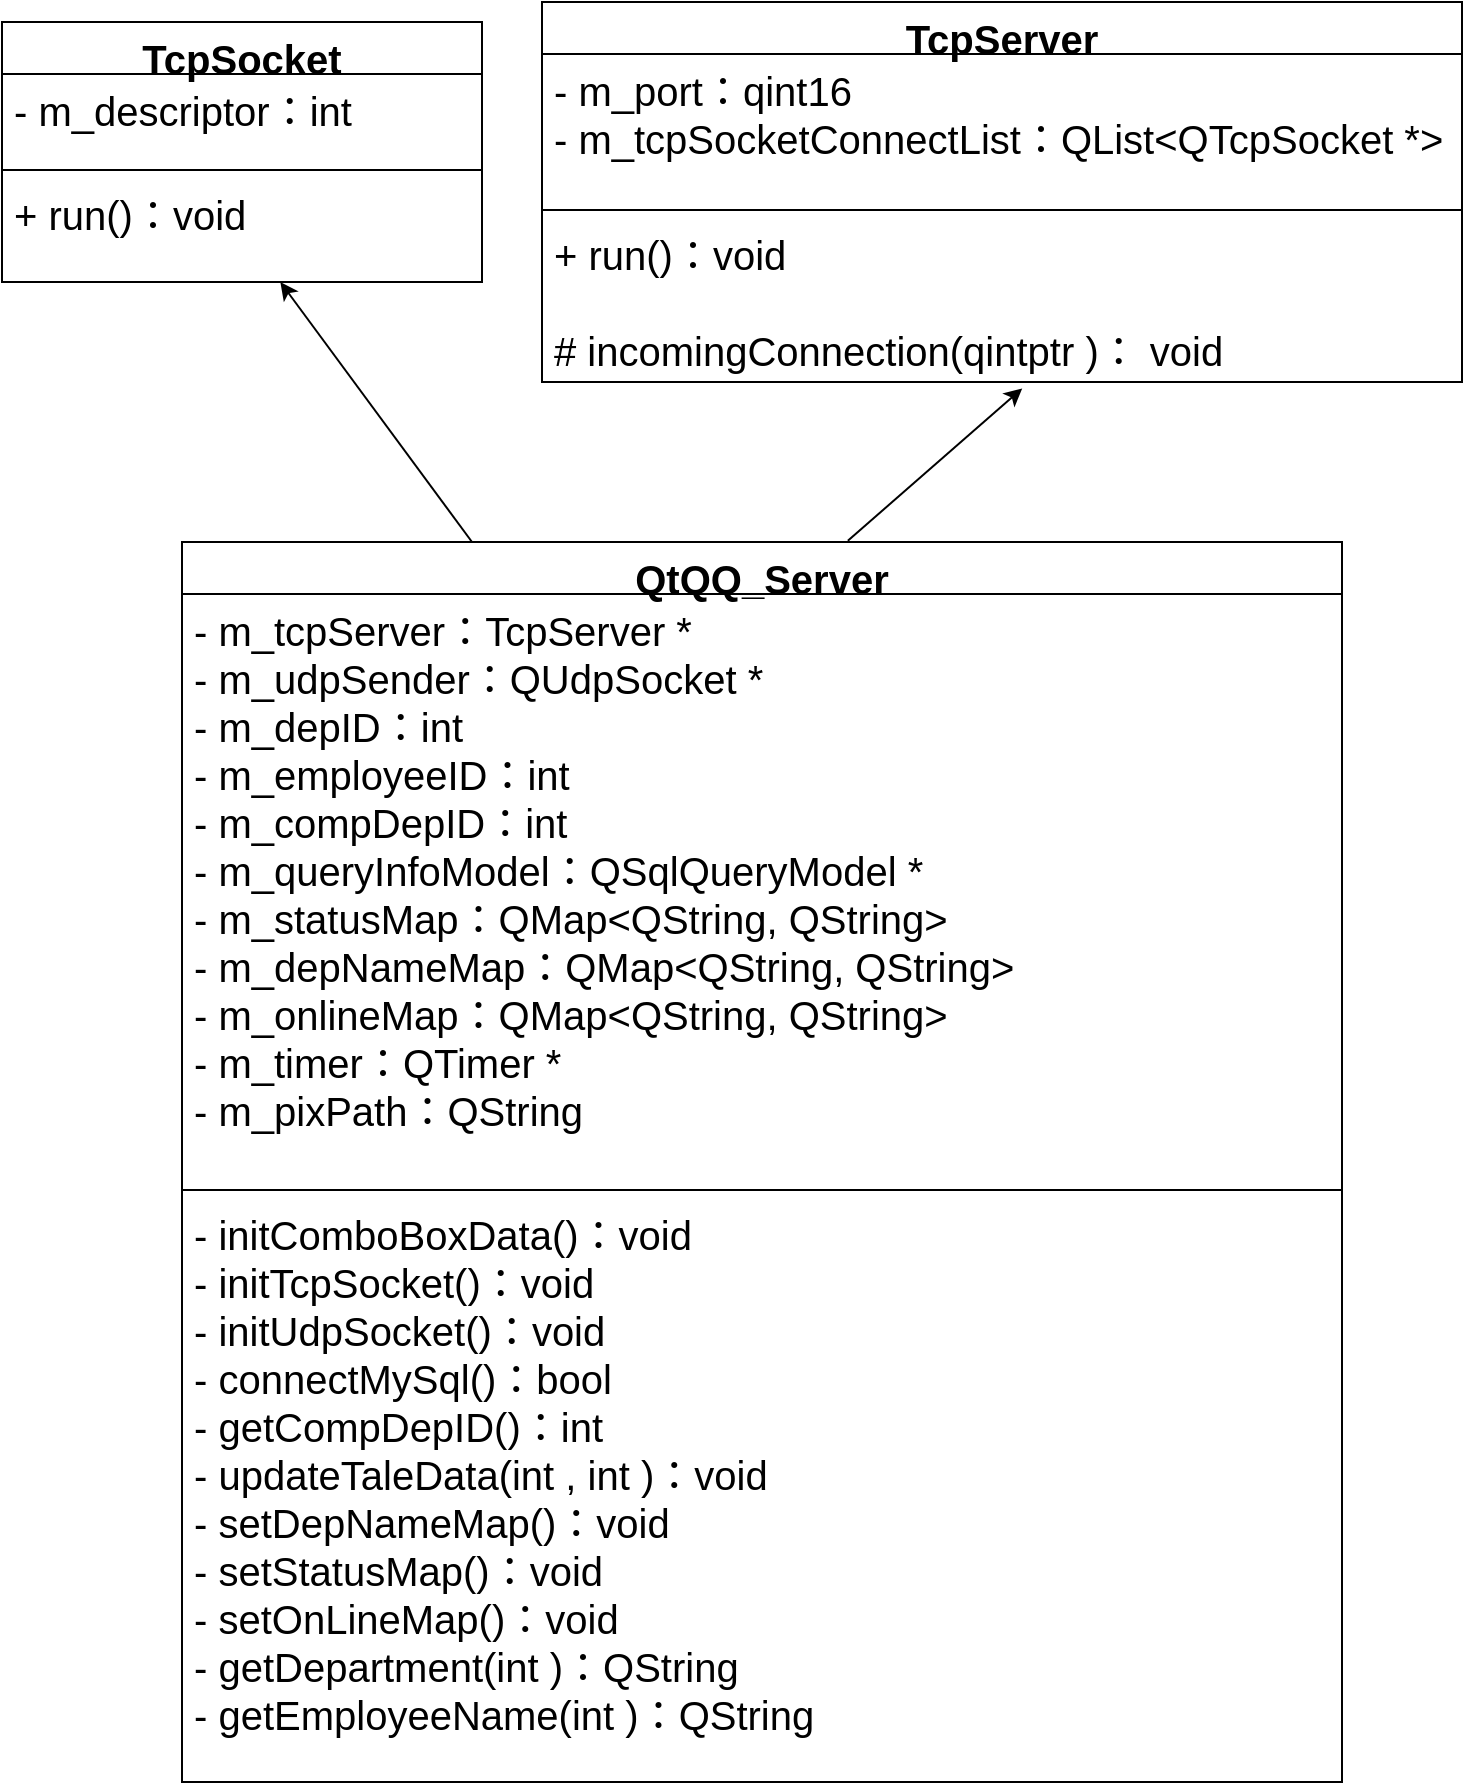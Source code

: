 <mxfile version="24.0.7" type="github">
  <diagram id="C5RBs43oDa-KdzZeNtuy" name="Page-1">
    <mxGraphModel dx="2373" dy="1293" grid="1" gridSize="10" guides="1" tooltips="1" connect="1" arrows="1" fold="1" page="1" pageScale="1" pageWidth="900" pageHeight="1000" math="0" shadow="0">
      <root>
        <mxCell id="WIyWlLk6GJQsqaUBKTNV-0" />
        <mxCell id="WIyWlLk6GJQsqaUBKTNV-1" parent="WIyWlLk6GJQsqaUBKTNV-0" />
        <mxCell id="5aqiA1IUvi8DO8PF1E8R-0" value="&lt;font style=&quot;font-size: 20px;&quot;&gt;TcpSocket&lt;/font&gt;" style="swimlane;fontStyle=1;align=center;verticalAlign=top;childLayout=stackLayout;horizontal=1;startSize=26;horizontalStack=0;resizeParent=1;resizeParentMax=0;resizeLast=0;collapsible=1;marginBottom=0;whiteSpace=wrap;html=1;" parent="WIyWlLk6GJQsqaUBKTNV-1" vertex="1">
          <mxGeometry x="90" y="50" width="240" height="130" as="geometry" />
        </mxCell>
        <mxCell id="5aqiA1IUvi8DO8PF1E8R-1" value="&lt;font style=&quot;font-size: 20px;&quot;&gt;&lt;font style=&quot;font-size: 20px;&quot;&gt;- m_descriptor：&lt;/font&gt;int&amp;nbsp;&lt;/font&gt;" style="text;strokeColor=none;fillColor=none;align=left;verticalAlign=top;spacingLeft=4;spacingRight=4;overflow=hidden;rotatable=0;points=[[0,0.5],[1,0.5]];portConstraint=eastwest;whiteSpace=wrap;html=1;" parent="5aqiA1IUvi8DO8PF1E8R-0" vertex="1">
          <mxGeometry y="26" width="240" height="44" as="geometry" />
        </mxCell>
        <mxCell id="5aqiA1IUvi8DO8PF1E8R-2" value="" style="line;strokeWidth=1;fillColor=none;align=left;verticalAlign=middle;spacingTop=-1;spacingLeft=3;spacingRight=3;rotatable=0;labelPosition=right;points=[];portConstraint=eastwest;strokeColor=inherit;" parent="5aqiA1IUvi8DO8PF1E8R-0" vertex="1">
          <mxGeometry y="70" width="240" height="8" as="geometry" />
        </mxCell>
        <mxCell id="5aqiA1IUvi8DO8PF1E8R-3" value="&lt;font style=&quot;font-size: 20px;&quot;&gt;+ run()：&lt;/font&gt;&lt;span style=&quot;font-size: 20px;&quot;&gt;void&amp;nbsp;&lt;/span&gt;" style="text;strokeColor=none;fillColor=none;align=left;verticalAlign=top;spacingLeft=4;spacingRight=4;overflow=hidden;rotatable=0;points=[[0,0.5],[1,0.5]];portConstraint=eastwest;whiteSpace=wrap;html=1;" parent="5aqiA1IUvi8DO8PF1E8R-0" vertex="1">
          <mxGeometry y="78" width="240" height="52" as="geometry" />
        </mxCell>
        <mxCell id="5aqiA1IUvi8DO8PF1E8R-8" value="&lt;font style=&quot;font-size: 20px;&quot;&gt;TcpServer&lt;/font&gt;" style="swimlane;fontStyle=1;align=center;verticalAlign=top;childLayout=stackLayout;horizontal=1;startSize=26;horizontalStack=0;resizeParent=1;resizeParentMax=0;resizeLast=0;collapsible=1;marginBottom=0;whiteSpace=wrap;html=1;" parent="WIyWlLk6GJQsqaUBKTNV-1" vertex="1">
          <mxGeometry x="360" y="40" width="460" height="190" as="geometry" />
        </mxCell>
        <mxCell id="5aqiA1IUvi8DO8PF1E8R-9" value="&lt;div&gt;&lt;span style=&quot;font-size: 20px;&quot;&gt;- m_port：&lt;/span&gt;&lt;span style=&quot;font-size: 20px; background-color: initial;&quot;&gt;qint16&lt;/span&gt;&lt;span style=&quot;font-size: 20px; background-color: initial;&quot;&gt;&amp;nbsp;&lt;/span&gt;&lt;/div&gt;&lt;div&gt;&lt;span style=&quot;font-size: 20px; white-space: normal;&quot;&gt;- m_tcpSocketConnectList：&lt;/span&gt;&lt;span style=&quot;font-size: 20px; background-color: initial;&quot;&gt;QList&amp;lt;QTcpSocket *&amp;gt;&lt;/span&gt;&lt;/div&gt;" style="text;strokeColor=none;fillColor=none;align=left;verticalAlign=top;spacingLeft=4;spacingRight=4;overflow=hidden;rotatable=0;points=[[0,0.5],[1,0.5]];portConstraint=eastwest;whiteSpace=wrap;html=1;" parent="5aqiA1IUvi8DO8PF1E8R-8" vertex="1">
          <mxGeometry y="26" width="460" height="74" as="geometry" />
        </mxCell>
        <mxCell id="5aqiA1IUvi8DO8PF1E8R-10" value="" style="line;strokeWidth=1;fillColor=none;align=left;verticalAlign=middle;spacingTop=-1;spacingLeft=3;spacingRight=3;rotatable=0;labelPosition=right;points=[];portConstraint=eastwest;strokeColor=inherit;" parent="5aqiA1IUvi8DO8PF1E8R-8" vertex="1">
          <mxGeometry y="100" width="460" height="8" as="geometry" />
        </mxCell>
        <mxCell id="5aqiA1IUvi8DO8PF1E8R-11" value="&lt;font style=&quot;font-size: 20px;&quot;&gt;+ run()：&lt;/font&gt;&lt;span style=&quot;font-size: 20px;&quot;&gt;void&lt;/span&gt;&lt;div&gt;&lt;span style=&quot;font-size: 20px;&quot;&gt;&lt;br&gt;&lt;/span&gt;&lt;/div&gt;&lt;div&gt;&lt;span style=&quot;background-color: initial; font-size: 20px;&quot;&gt;# incomingConnection(qintptr )：&amp;nbsp;&lt;/span&gt;&lt;span style=&quot;font-size: 20px;&quot;&gt;void&amp;nbsp;&lt;/span&gt;&lt;span style=&quot;font-size: 20px;&quot;&gt;&amp;nbsp;&lt;/span&gt;&lt;/div&gt;" style="text;strokeColor=none;fillColor=none;align=left;verticalAlign=top;spacingLeft=4;spacingRight=4;overflow=hidden;rotatable=0;points=[[0,0.5],[1,0.5]];portConstraint=eastwest;whiteSpace=wrap;html=1;" parent="5aqiA1IUvi8DO8PF1E8R-8" vertex="1">
          <mxGeometry y="108" width="460" height="82" as="geometry" />
        </mxCell>
        <mxCell id="5aqiA1IUvi8DO8PF1E8R-20" style="edgeStyle=none;rounded=0;orthogonalLoop=1;jettySize=auto;html=1;exitX=0.25;exitY=0;exitDx=0;exitDy=0;" parent="WIyWlLk6GJQsqaUBKTNV-1" source="5aqiA1IUvi8DO8PF1E8R-12" target="5aqiA1IUvi8DO8PF1E8R-3" edge="1">
          <mxGeometry relative="1" as="geometry" />
        </mxCell>
        <mxCell id="5aqiA1IUvi8DO8PF1E8R-12" value="&lt;font style=&quot;font-size: 20px;&quot;&gt;QtQQ_Server&lt;/font&gt;" style="swimlane;fontStyle=1;align=center;verticalAlign=top;childLayout=stackLayout;horizontal=1;startSize=26;horizontalStack=0;resizeParent=1;resizeParentMax=0;resizeLast=0;collapsible=1;marginBottom=0;whiteSpace=wrap;html=1;" parent="WIyWlLk6GJQsqaUBKTNV-1" vertex="1">
          <mxGeometry x="180" y="310" width="580" height="620" as="geometry" />
        </mxCell>
        <mxCell id="5aqiA1IUvi8DO8PF1E8R-13" value="&lt;div&gt;&lt;span style=&quot;font-size: 20px;&quot;&gt;- m_tcpServer：&lt;/span&gt;&lt;span style=&quot;font-size: 20px; background-color: initial;&quot;&gt;TcpServer *&lt;/span&gt;&lt;/div&gt;&lt;div&gt;&lt;span style=&quot;font-size: 20px; white-space: normal;&quot;&gt;- m_udpSender：&lt;/span&gt;&lt;span style=&quot;font-size: 20px; background-color: initial;&quot;&gt;QUdpSocket *&lt;/span&gt;&lt;/div&gt;&lt;div&gt;&lt;span style=&quot;font-size: 20px; background-color: initial;&quot;&gt;- m_depID：&lt;/span&gt;&lt;span style=&quot;font-size: 20px; background-color: initial;&quot;&gt;int&lt;/span&gt;&lt;span style=&quot;font-size: 20px; background-color: initial;&quot;&gt;&amp;nbsp;&lt;/span&gt;&lt;br&gt;&lt;/div&gt;&lt;div&gt;&lt;span style=&quot;font-size: 20px; white-space: normal;&quot;&gt;- m_employeeID：&lt;/span&gt;&lt;span style=&quot;font-size: 20px; background-color: initial;&quot;&gt;int&lt;/span&gt;&lt;span style=&quot;font-size: 20px; background-color: initial;&quot;&gt;&amp;nbsp;&lt;/span&gt;&lt;/div&gt;&lt;div&gt;&lt;span style=&quot;font-size: 20px; background-color: initial;&quot;&gt;- m_compDepID：&lt;/span&gt;&lt;span style=&quot;font-size: 20px; background-color: initial;&quot;&gt;int&lt;/span&gt;&lt;span style=&quot;font-size: 20px; background-color: initial;&quot;&gt;&amp;nbsp;&lt;/span&gt;&lt;br&gt;&lt;/div&gt;&lt;div&gt;&lt;span style=&quot;font-size: 20px; white-space: normal;&quot;&gt;- m_queryInfoModel：&lt;/span&gt;&lt;span style=&quot;font-size: 20px; background-color: initial;&quot;&gt;QSqlQueryModel *&lt;/span&gt;&lt;/div&gt;&lt;div&gt;&lt;span style=&quot;font-size: 20px; background-color: initial;&quot;&gt;- m_statusMap：&lt;/span&gt;&lt;span style=&quot;font-size: 20px; background-color: initial;&quot;&gt;QMap&amp;lt;QString, QString&amp;gt;&lt;/span&gt;&lt;span style=&quot;font-size: 20px; background-color: initial;&quot;&gt;&amp;nbsp;&lt;/span&gt;&lt;br&gt;&lt;/div&gt;&lt;div&gt;&lt;span style=&quot;font-size: 20px; white-space: normal;&quot;&gt;- m_depNameMap：&lt;/span&gt;&lt;span style=&quot;font-size: 20px; background-color: initial;&quot;&gt;QMap&amp;lt;QString, QString&amp;gt;&lt;/span&gt;&lt;span style=&quot;font-size: 20px; background-color: initial;&quot;&gt;&amp;nbsp;&lt;/span&gt;&lt;/div&gt;&lt;div&gt;&lt;span style=&quot;font-size: 20px; white-space: normal;&quot;&gt;- m_onlineMap：&lt;/span&gt;&lt;span style=&quot;font-size: 20px; background-color: initial;&quot;&gt;QMap&amp;lt;QString, QString&amp;gt;&lt;/span&gt;&lt;span style=&quot;font-size: 20px; background-color: initial;&quot;&gt;&amp;nbsp;&lt;/span&gt;&lt;/div&gt;&lt;div&gt;&lt;span style=&quot;font-size: 20px; background-color: initial;&quot;&gt;- m_timer：&lt;/span&gt;&lt;span style=&quot;font-size: 20px; background-color: initial;&quot;&gt;QTimer *&lt;/span&gt;&lt;br&gt;&lt;/div&gt;&lt;div&gt;&lt;span style=&quot;font-size: 20px; background-color: initial;&quot;&gt;- m_pixPath：&lt;/span&gt;&lt;span style=&quot;font-size: 20px; background-color: initial;&quot;&gt;QString&lt;/span&gt;&lt;br&gt;&lt;/div&gt;" style="text;strokeColor=none;fillColor=none;align=left;verticalAlign=top;spacingLeft=4;spacingRight=4;overflow=hidden;rotatable=0;points=[[0,0.5],[1,0.5]];portConstraint=eastwest;whiteSpace=wrap;html=1;" parent="5aqiA1IUvi8DO8PF1E8R-12" vertex="1">
          <mxGeometry y="26" width="580" height="294" as="geometry" />
        </mxCell>
        <mxCell id="5aqiA1IUvi8DO8PF1E8R-14" value="" style="line;strokeWidth=1;fillColor=none;align=left;verticalAlign=middle;spacingTop=-1;spacingLeft=3;spacingRight=3;rotatable=0;labelPosition=right;points=[];portConstraint=eastwest;strokeColor=inherit;" parent="5aqiA1IUvi8DO8PF1E8R-12" vertex="1">
          <mxGeometry y="320" width="580" height="8" as="geometry" />
        </mxCell>
        <mxCell id="5aqiA1IUvi8DO8PF1E8R-15" value="&lt;div&gt;&lt;span style=&quot;font-size: 20px;&quot;&gt;- initComboBoxData()：&lt;/span&gt;&lt;span style=&quot;font-size: 20px; background-color: initial;&quot;&gt;void&lt;/span&gt;&lt;span style=&quot;font-size: 20px; background-color: initial;&quot;&gt;&amp;nbsp;&lt;/span&gt;&lt;/div&gt;&lt;div&gt;&lt;span style=&quot;font-size: 20px;&quot;&gt;- initTcpSocket()：&lt;/span&gt;&lt;span style=&quot;font-size: 20px; background-color: initial;&quot;&gt;void&lt;/span&gt;&lt;span style=&quot;font-size: 20px; background-color: initial;&quot;&gt;&amp;nbsp;&lt;/span&gt;&lt;/div&gt;&lt;div&gt;&lt;span style=&quot;font-size: 20px;&quot;&gt;- initUdpSocket()：&lt;/span&gt;&lt;span style=&quot;font-size: 20px; background-color: initial;&quot;&gt;void&lt;/span&gt;&lt;span style=&quot;font-size: 20px; background-color: initial;&quot;&gt;&amp;nbsp;&lt;/span&gt;&lt;/div&gt;&lt;div&gt;&lt;span style=&quot;font-size: 20px;&quot;&gt;- connectMySql()：&lt;/span&gt;&lt;span style=&quot;font-size: 20px; background-color: initial;&quot;&gt;bool&lt;/span&gt;&lt;span style=&quot;font-size: 20px; background-color: initial;&quot;&gt;&amp;nbsp;&lt;/span&gt;&lt;/div&gt;&lt;div&gt;&lt;span style=&quot;font-size: 20px;&quot;&gt;- getCompDepID()：&lt;/span&gt;&lt;span style=&quot;font-size: 20px; background-color: initial;&quot;&gt;int&lt;/span&gt;&lt;span style=&quot;font-size: 20px; background-color: initial;&quot;&gt;&amp;nbsp;&lt;/span&gt;&lt;/div&gt;&lt;div&gt;&lt;span style=&quot;font-size: 20px;&quot;&gt;- updateTaleData(int , int )：&lt;/span&gt;&lt;span style=&quot;font-size: 20px; background-color: initial;&quot;&gt;void&lt;/span&gt;&lt;/div&gt;&lt;div&gt;&lt;span style=&quot;font-size: 20px;&quot;&gt;- setDepNameMap()：&lt;/span&gt;&lt;span style=&quot;font-size: 20px; background-color: initial;&quot;&gt;void&lt;/span&gt;&lt;span style=&quot;font-size: 20px; background-color: initial;&quot;&gt;&amp;nbsp;&lt;/span&gt;&lt;/div&gt;&lt;div&gt;&lt;span style=&quot;font-size: 20px;&quot;&gt;- setStatusMap()：&lt;/span&gt;&lt;span style=&quot;font-size: 20px; background-color: initial;&quot;&gt;void&lt;/span&gt;&lt;span style=&quot;font-size: 20px; background-color: initial;&quot;&gt;&amp;nbsp;&lt;/span&gt;&lt;/div&gt;&lt;div&gt;&lt;span style=&quot;font-size: 20px;&quot;&gt;- setOnLineMap()：&lt;/span&gt;&lt;span style=&quot;font-size: 20px; background-color: initial;&quot;&gt;void&lt;/span&gt;&lt;span style=&quot;font-size: 20px; background-color: initial;&quot;&gt;&amp;nbsp;&lt;/span&gt;&lt;/div&gt;&lt;div&gt;&lt;span style=&quot;font-size: 20px;&quot;&gt;- getDepartment(int )：&lt;/span&gt;&lt;span style=&quot;font-size: 20px; background-color: initial;&quot;&gt;QString&lt;/span&gt;&lt;span style=&quot;font-size: 20px; background-color: initial;&quot;&gt;&amp;nbsp;&lt;/span&gt;&lt;/div&gt;&lt;div&gt;&lt;span style=&quot;font-size: 20px;&quot;&gt;- getEmployeeName(int )：&lt;/span&gt;&lt;span style=&quot;font-size: 20px; background-color: initial;&quot;&gt;QString&lt;/span&gt;&lt;span style=&quot;font-size: 20px; background-color: initial;&quot;&gt;&amp;nbsp;&lt;/span&gt;&lt;/div&gt;&lt;div&gt;&lt;br&gt;&lt;/div&gt;" style="text;strokeColor=none;fillColor=none;align=left;verticalAlign=top;spacingLeft=4;spacingRight=4;overflow=hidden;rotatable=0;points=[[0,0.5],[1,0.5]];portConstraint=eastwest;whiteSpace=wrap;html=1;" parent="5aqiA1IUvi8DO8PF1E8R-12" vertex="1">
          <mxGeometry y="328" width="580" height="292" as="geometry" />
        </mxCell>
        <mxCell id="5aqiA1IUvi8DO8PF1E8R-21" style="edgeStyle=none;rounded=0;orthogonalLoop=1;jettySize=auto;html=1;exitX=0.574;exitY=-0.001;exitDx=0;exitDy=0;entryX=0.522;entryY=1.039;entryDx=0;entryDy=0;entryPerimeter=0;exitPerimeter=0;" parent="WIyWlLk6GJQsqaUBKTNV-1" source="5aqiA1IUvi8DO8PF1E8R-12" target="5aqiA1IUvi8DO8PF1E8R-11" edge="1">
          <mxGeometry relative="1" as="geometry" />
        </mxCell>
      </root>
    </mxGraphModel>
  </diagram>
</mxfile>
